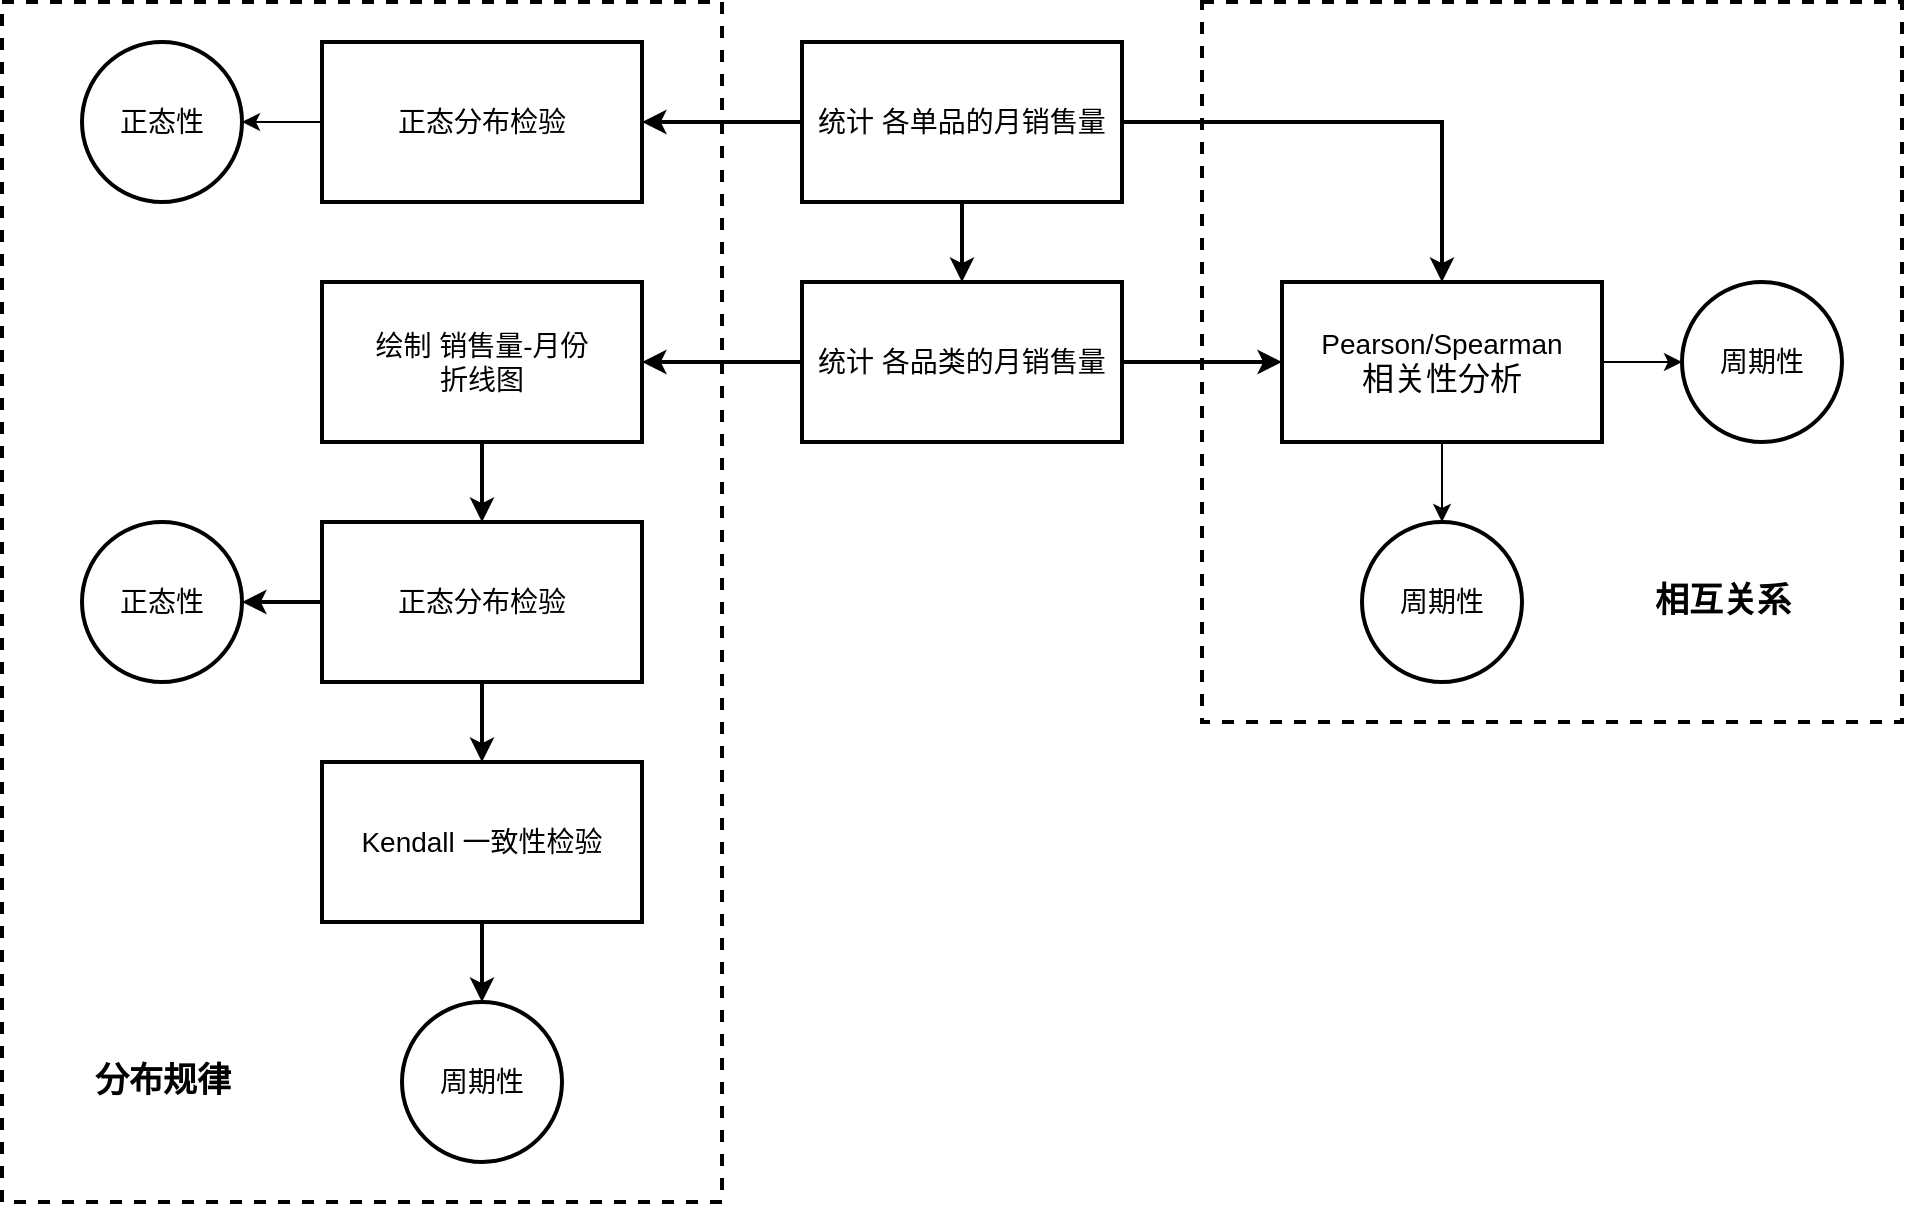<mxfile version="21.7.4" type="github">
  <diagram name="Page-1" id="pJUkzvpek5c0bUQa1M0d">
    <mxGraphModel dx="1907" dy="1595" grid="1" gridSize="10" guides="1" tooltips="1" connect="1" arrows="1" fold="1" page="1" pageScale="1" pageWidth="850" pageHeight="1100" math="0" shadow="0">
      <root>
        <mxCell id="0" />
        <mxCell id="1" parent="0" />
        <mxCell id="horlXt24Ssj5XUUJVYTb-14" value="" style="rounded=0;whiteSpace=wrap;html=1;fillColor=none;dashed=1;strokeWidth=2;" vertex="1" parent="1">
          <mxGeometry x="480" y="120" width="350" height="360" as="geometry" />
        </mxCell>
        <mxCell id="horlXt24Ssj5XUUJVYTb-15" value="" style="rounded=0;whiteSpace=wrap;html=1;fillColor=none;dashed=1;strokeWidth=2;" vertex="1" parent="1">
          <mxGeometry x="-120" y="120" width="360" height="600" as="geometry" />
        </mxCell>
        <mxCell id="LaMXFO9Cv-glN5uBwck5-4" style="edgeStyle=orthogonalEdgeStyle;rounded=0;orthogonalLoop=1;jettySize=auto;html=1;entryX=0.5;entryY=0;entryDx=0;entryDy=0;strokeWidth=2;" parent="1" source="LaMXFO9Cv-glN5uBwck5-1" target="LaMXFO9Cv-glN5uBwck5-2" edge="1">
          <mxGeometry relative="1" as="geometry" />
        </mxCell>
        <mxCell id="LaMXFO9Cv-glN5uBwck5-19" style="edgeStyle=orthogonalEdgeStyle;rounded=0;orthogonalLoop=1;jettySize=auto;html=1;entryX=1;entryY=0.5;entryDx=0;entryDy=0;strokeWidth=2;" parent="1" source="LaMXFO9Cv-glN5uBwck5-1" target="LaMXFO9Cv-glN5uBwck5-18" edge="1">
          <mxGeometry relative="1" as="geometry" />
        </mxCell>
        <mxCell id="horlXt24Ssj5XUUJVYTb-3" style="edgeStyle=orthogonalEdgeStyle;rounded=0;orthogonalLoop=1;jettySize=auto;html=1;entryX=0.5;entryY=0;entryDx=0;entryDy=0;fontSize=12;strokeWidth=2;" edge="1" parent="1" source="LaMXFO9Cv-glN5uBwck5-1" target="LaMXFO9Cv-glN5uBwck5-7">
          <mxGeometry relative="1" as="geometry" />
        </mxCell>
        <mxCell id="LaMXFO9Cv-glN5uBwck5-1" value="统计 各单品的月销售量" style="rounded=0;whiteSpace=wrap;html=1;fontSize=14;strokeWidth=2;" parent="1" vertex="1">
          <mxGeometry x="280" y="140" width="160" height="80" as="geometry" />
        </mxCell>
        <mxCell id="LaMXFO9Cv-glN5uBwck5-6" style="edgeStyle=orthogonalEdgeStyle;rounded=0;orthogonalLoop=1;jettySize=auto;html=1;entryX=1;entryY=0.5;entryDx=0;entryDy=0;strokeWidth=2;" parent="1" source="LaMXFO9Cv-glN5uBwck5-2" target="LaMXFO9Cv-glN5uBwck5-5" edge="1">
          <mxGeometry relative="1" as="geometry" />
        </mxCell>
        <mxCell id="LaMXFO9Cv-glN5uBwck5-10" style="edgeStyle=orthogonalEdgeStyle;rounded=0;orthogonalLoop=1;jettySize=auto;html=1;entryX=0;entryY=0.5;entryDx=0;entryDy=0;strokeWidth=2;" parent="1" source="LaMXFO9Cv-glN5uBwck5-2" target="LaMXFO9Cv-glN5uBwck5-7" edge="1">
          <mxGeometry relative="1" as="geometry" />
        </mxCell>
        <mxCell id="LaMXFO9Cv-glN5uBwck5-2" value="统计 各品类的月销售量" style="rounded=0;whiteSpace=wrap;html=1;fontSize=14;strokeWidth=2;" parent="1" vertex="1">
          <mxGeometry x="280" y="260" width="160" height="80" as="geometry" />
        </mxCell>
        <mxCell id="LaMXFO9Cv-glN5uBwck5-12" style="edgeStyle=orthogonalEdgeStyle;rounded=0;orthogonalLoop=1;jettySize=auto;html=1;entryX=0.5;entryY=0;entryDx=0;entryDy=0;strokeWidth=2;" parent="1" source="LaMXFO9Cv-glN5uBwck5-5" target="LaMXFO9Cv-glN5uBwck5-11" edge="1">
          <mxGeometry relative="1" as="geometry" />
        </mxCell>
        <mxCell id="LaMXFO9Cv-glN5uBwck5-5" value="&lt;div&gt;绘制 销售量-月份&lt;/div&gt;&lt;div&gt;折线图&lt;/div&gt;" style="rounded=0;whiteSpace=wrap;html=1;fontSize=14;strokeWidth=2;" parent="1" vertex="1">
          <mxGeometry x="40" y="260" width="160" height="80" as="geometry" />
        </mxCell>
        <mxCell id="horlXt24Ssj5XUUJVYTb-7" style="edgeStyle=orthogonalEdgeStyle;rounded=0;orthogonalLoop=1;jettySize=auto;html=1;entryX=0.5;entryY=0;entryDx=0;entryDy=0;" edge="1" parent="1" source="LaMXFO9Cv-glN5uBwck5-7" target="horlXt24Ssj5XUUJVYTb-5">
          <mxGeometry relative="1" as="geometry" />
        </mxCell>
        <mxCell id="horlXt24Ssj5XUUJVYTb-8" style="edgeStyle=orthogonalEdgeStyle;rounded=0;orthogonalLoop=1;jettySize=auto;html=1;entryX=0;entryY=0.5;entryDx=0;entryDy=0;" edge="1" parent="1" source="LaMXFO9Cv-glN5uBwck5-7" target="horlXt24Ssj5XUUJVYTb-6">
          <mxGeometry relative="1" as="geometry" />
        </mxCell>
        <mxCell id="LaMXFO9Cv-glN5uBwck5-7" value="&lt;div&gt;Pearson/Spearman&lt;/div&gt;&lt;div style=&quot;font-size: 16px;&quot;&gt;相关性分析&lt;br&gt;&lt;/div&gt;" style="rounded=0;whiteSpace=wrap;html=1;fontSize=14;strokeWidth=2;" parent="1" vertex="1">
          <mxGeometry x="520" y="260" width="160" height="80" as="geometry" />
        </mxCell>
        <mxCell id="LaMXFO9Cv-glN5uBwck5-14" style="edgeStyle=orthogonalEdgeStyle;rounded=0;orthogonalLoop=1;jettySize=auto;html=1;entryX=0.5;entryY=0;entryDx=0;entryDy=0;strokeWidth=2;" parent="1" source="LaMXFO9Cv-glN5uBwck5-11" target="LaMXFO9Cv-glN5uBwck5-13" edge="1">
          <mxGeometry relative="1" as="geometry" />
        </mxCell>
        <mxCell id="LaMXFO9Cv-glN5uBwck5-26" style="edgeStyle=orthogonalEdgeStyle;rounded=0;orthogonalLoop=1;jettySize=auto;html=1;entryX=1;entryY=0.5;entryDx=0;entryDy=0;strokeWidth=2;" parent="1" source="LaMXFO9Cv-glN5uBwck5-11" target="LaMXFO9Cv-glN5uBwck5-25" edge="1">
          <mxGeometry relative="1" as="geometry" />
        </mxCell>
        <mxCell id="LaMXFO9Cv-glN5uBwck5-11" value="正态分布检验" style="rounded=0;whiteSpace=wrap;html=1;fontSize=14;strokeWidth=2;" parent="1" vertex="1">
          <mxGeometry x="40" y="380" width="160" height="80" as="geometry" />
        </mxCell>
        <mxCell id="LaMXFO9Cv-glN5uBwck5-16" style="edgeStyle=orthogonalEdgeStyle;rounded=0;orthogonalLoop=1;jettySize=auto;html=1;entryX=0.5;entryY=0;entryDx=0;entryDy=0;strokeWidth=2;" parent="1" source="LaMXFO9Cv-glN5uBwck5-13" target="LaMXFO9Cv-glN5uBwck5-20" edge="1">
          <mxGeometry relative="1" as="geometry">
            <mxPoint x="120" y="620" as="targetPoint" />
          </mxGeometry>
        </mxCell>
        <mxCell id="LaMXFO9Cv-glN5uBwck5-13" value="&lt;div&gt;Kendall 一致性检验&lt;/div&gt;" style="rounded=0;whiteSpace=wrap;html=1;fontSize=14;strokeWidth=2;" parent="1" vertex="1">
          <mxGeometry x="40" y="500" width="160" height="80" as="geometry" />
        </mxCell>
        <mxCell id="horlXt24Ssj5XUUJVYTb-2" style="edgeStyle=orthogonalEdgeStyle;rounded=0;orthogonalLoop=1;jettySize=auto;html=1;entryX=1;entryY=0.5;entryDx=0;entryDy=0;" edge="1" parent="1" source="LaMXFO9Cv-glN5uBwck5-18" target="horlXt24Ssj5XUUJVYTb-1">
          <mxGeometry relative="1" as="geometry" />
        </mxCell>
        <mxCell id="LaMXFO9Cv-glN5uBwck5-18" value="正态分布检验" style="rounded=0;whiteSpace=wrap;html=1;strokeWidth=2;fontSize=14;" parent="1" vertex="1">
          <mxGeometry x="40" y="140" width="160" height="80" as="geometry" />
        </mxCell>
        <mxCell id="LaMXFO9Cv-glN5uBwck5-20" value="周期性" style="ellipse;whiteSpace=wrap;html=1;aspect=fixed;fontSize=14;strokeWidth=2;" parent="1" vertex="1">
          <mxGeometry x="80" y="620" width="80" height="80" as="geometry" />
        </mxCell>
        <mxCell id="LaMXFO9Cv-glN5uBwck5-25" value="正态性" style="ellipse;whiteSpace=wrap;html=1;aspect=fixed;fontSize=14;strokeWidth=2;" parent="1" vertex="1">
          <mxGeometry x="-80" y="380" width="80" height="80" as="geometry" />
        </mxCell>
        <mxCell id="horlXt24Ssj5XUUJVYTb-1" value="正态性" style="ellipse;whiteSpace=wrap;html=1;aspect=fixed;fontSize=14;strokeWidth=2;" vertex="1" parent="1">
          <mxGeometry x="-80" y="140" width="80" height="80" as="geometry" />
        </mxCell>
        <mxCell id="horlXt24Ssj5XUUJVYTb-5" value="周期性" style="ellipse;whiteSpace=wrap;html=1;aspect=fixed;fontSize=14;strokeWidth=2;" vertex="1" parent="1">
          <mxGeometry x="560" y="380" width="80" height="80" as="geometry" />
        </mxCell>
        <mxCell id="horlXt24Ssj5XUUJVYTb-6" value="周期性" style="ellipse;whiteSpace=wrap;html=1;aspect=fixed;fontSize=14;strokeWidth=2;" vertex="1" parent="1">
          <mxGeometry x="720" y="260" width="80" height="80" as="geometry" />
        </mxCell>
        <mxCell id="horlXt24Ssj5XUUJVYTb-11" value="分布规律" style="text;strokeColor=none;fillColor=none;html=1;fontSize=17;fontStyle=1;verticalAlign=middle;align=center;" vertex="1" parent="1">
          <mxGeometry x="-90" y="640" width="100" height="40" as="geometry" />
        </mxCell>
        <mxCell id="horlXt24Ssj5XUUJVYTb-17" value="相互关系" style="text;strokeColor=none;fillColor=none;html=1;fontSize=17;fontStyle=1;verticalAlign=middle;align=center;" vertex="1" parent="1">
          <mxGeometry x="690" y="400" width="100" height="40" as="geometry" />
        </mxCell>
      </root>
    </mxGraphModel>
  </diagram>
</mxfile>
